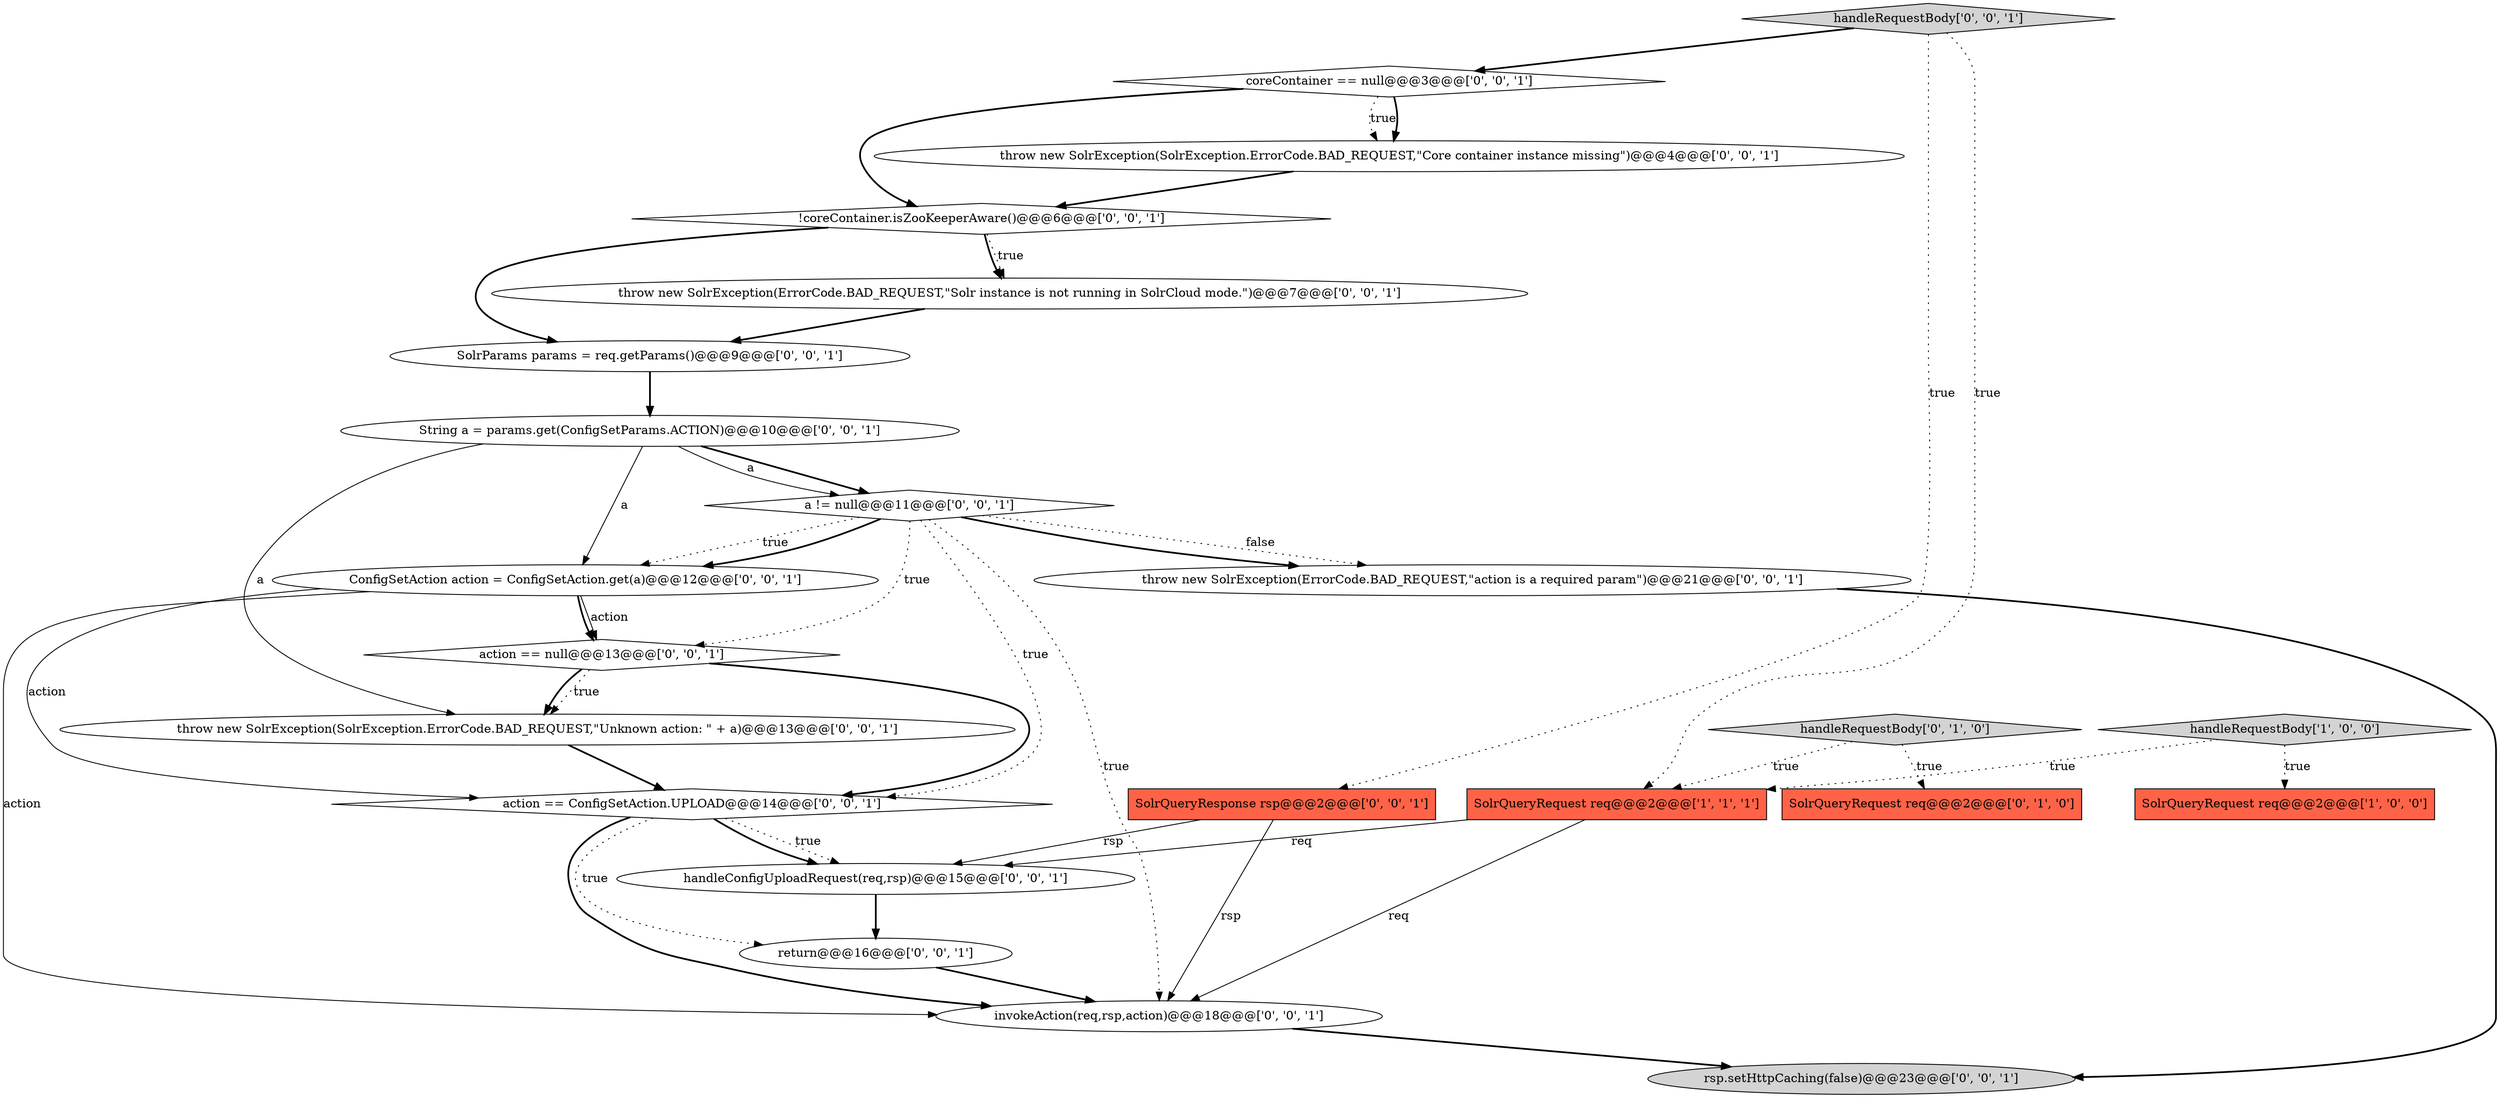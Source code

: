 digraph {
2 [style = filled, label = "SolrQueryRequest req@@@2@@@['1', '1', '1']", fillcolor = tomato, shape = box image = "AAA0AAABBB1BBB"];
17 [style = filled, label = "throw new SolrException(ErrorCode.BAD_REQUEST,\"action is a required param\")@@@21@@@['0', '0', '1']", fillcolor = white, shape = ellipse image = "AAA0AAABBB3BBB"];
9 [style = filled, label = "handleRequestBody['0', '0', '1']", fillcolor = lightgray, shape = diamond image = "AAA0AAABBB3BBB"];
3 [style = filled, label = "SolrQueryRequest req@@@2@@@['0', '1', '0']", fillcolor = tomato, shape = box image = "AAA0AAABBB2BBB"];
6 [style = filled, label = "!coreContainer.isZooKeeperAware()@@@6@@@['0', '0', '1']", fillcolor = white, shape = diamond image = "AAA0AAABBB3BBB"];
0 [style = filled, label = "SolrQueryRequest req@@@2@@@['1', '0', '0']", fillcolor = tomato, shape = box image = "AAA0AAABBB1BBB"];
10 [style = filled, label = "throw new SolrException(SolrException.ErrorCode.BAD_REQUEST,\"Core container instance missing\")@@@4@@@['0', '0', '1']", fillcolor = white, shape = ellipse image = "AAA0AAABBB3BBB"];
20 [style = filled, label = "rsp.setHttpCaching(false)@@@23@@@['0', '0', '1']", fillcolor = lightgray, shape = ellipse image = "AAA0AAABBB3BBB"];
14 [style = filled, label = "SolrQueryResponse rsp@@@2@@@['0', '0', '1']", fillcolor = tomato, shape = box image = "AAA0AAABBB3BBB"];
8 [style = filled, label = "return@@@16@@@['0', '0', '1']", fillcolor = white, shape = ellipse image = "AAA0AAABBB3BBB"];
5 [style = filled, label = "String a = params.get(ConfigSetParams.ACTION)@@@10@@@['0', '0', '1']", fillcolor = white, shape = ellipse image = "AAA0AAABBB3BBB"];
11 [style = filled, label = "SolrParams params = req.getParams()@@@9@@@['0', '0', '1']", fillcolor = white, shape = ellipse image = "AAA0AAABBB3BBB"];
4 [style = filled, label = "handleRequestBody['0', '1', '0']", fillcolor = lightgray, shape = diamond image = "AAA0AAABBB2BBB"];
12 [style = filled, label = "invokeAction(req,rsp,action)@@@18@@@['0', '0', '1']", fillcolor = white, shape = ellipse image = "AAA0AAABBB3BBB"];
21 [style = filled, label = "coreContainer == null@@@3@@@['0', '0', '1']", fillcolor = white, shape = diamond image = "AAA0AAABBB3BBB"];
15 [style = filled, label = "throw new SolrException(ErrorCode.BAD_REQUEST,\"Solr instance is not running in SolrCloud mode.\")@@@7@@@['0', '0', '1']", fillcolor = white, shape = ellipse image = "AAA0AAABBB3BBB"];
19 [style = filled, label = "action == ConfigSetAction.UPLOAD@@@14@@@['0', '0', '1']", fillcolor = white, shape = diamond image = "AAA0AAABBB3BBB"];
16 [style = filled, label = "a != null@@@11@@@['0', '0', '1']", fillcolor = white, shape = diamond image = "AAA0AAABBB3BBB"];
22 [style = filled, label = "ConfigSetAction action = ConfigSetAction.get(a)@@@12@@@['0', '0', '1']", fillcolor = white, shape = ellipse image = "AAA0AAABBB3BBB"];
13 [style = filled, label = "handleConfigUploadRequest(req,rsp)@@@15@@@['0', '0', '1']", fillcolor = white, shape = ellipse image = "AAA0AAABBB3BBB"];
1 [style = filled, label = "handleRequestBody['1', '0', '0']", fillcolor = lightgray, shape = diamond image = "AAA0AAABBB1BBB"];
7 [style = filled, label = "throw new SolrException(SolrException.ErrorCode.BAD_REQUEST,\"Unknown action: \" + a)@@@13@@@['0', '0', '1']", fillcolor = white, shape = ellipse image = "AAA0AAABBB3BBB"];
18 [style = filled, label = "action == null@@@13@@@['0', '0', '1']", fillcolor = white, shape = diamond image = "AAA0AAABBB3BBB"];
16->22 [style = dotted, label="true"];
19->13 [style = dotted, label="true"];
10->6 [style = bold, label=""];
4->3 [style = dotted, label="true"];
8->12 [style = bold, label=""];
9->14 [style = dotted, label="true"];
1->0 [style = dotted, label="true"];
6->15 [style = bold, label=""];
22->19 [style = solid, label="action"];
6->11 [style = bold, label=""];
16->17 [style = dotted, label="false"];
16->18 [style = dotted, label="true"];
14->12 [style = solid, label="rsp"];
22->12 [style = solid, label="action"];
16->22 [style = bold, label=""];
9->21 [style = bold, label=""];
17->20 [style = bold, label=""];
21->10 [style = dotted, label="true"];
9->2 [style = dotted, label="true"];
19->8 [style = dotted, label="true"];
21->10 [style = bold, label=""];
19->13 [style = bold, label=""];
16->12 [style = dotted, label="true"];
5->7 [style = solid, label="a"];
14->13 [style = solid, label="rsp"];
5->16 [style = solid, label="a"];
18->7 [style = dotted, label="true"];
2->13 [style = solid, label="req"];
15->11 [style = bold, label=""];
18->19 [style = bold, label=""];
12->20 [style = bold, label=""];
22->18 [style = bold, label=""];
11->5 [style = bold, label=""];
1->2 [style = dotted, label="true"];
16->17 [style = bold, label=""];
7->19 [style = bold, label=""];
13->8 [style = bold, label=""];
4->2 [style = dotted, label="true"];
21->6 [style = bold, label=""];
19->12 [style = bold, label=""];
5->16 [style = bold, label=""];
22->18 [style = solid, label="action"];
2->12 [style = solid, label="req"];
5->22 [style = solid, label="a"];
6->15 [style = dotted, label="true"];
16->19 [style = dotted, label="true"];
18->7 [style = bold, label=""];
}
